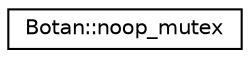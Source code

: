 digraph "Graphical Class Hierarchy"
{
  edge [fontname="Helvetica",fontsize="10",labelfontname="Helvetica",labelfontsize="10"];
  node [fontname="Helvetica",fontsize="10",shape=record];
  rankdir="LR";
  Node0 [label="Botan::noop_mutex",height=0.2,width=0.4,color="black", fillcolor="white", style="filled",URL="$class_botan_1_1noop__mutex.html"];
}
